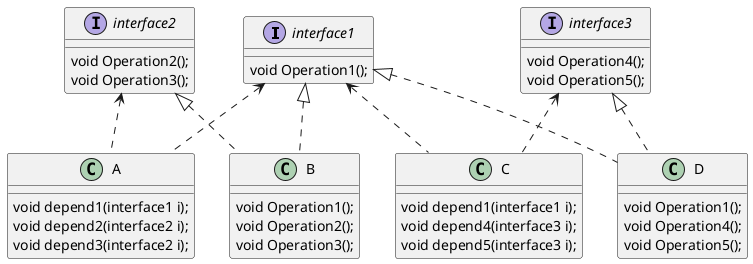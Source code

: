 @startuml

interface interface1{
void Operation1();
}
interface interface2{
void Operation2();
void Operation3();
}
interface interface3{
void Operation4();
void Operation5();
}

class A{
void depend1(interface1 i);
void depend2(interface2 i);
void depend3(interface2 i);
}

class C{
void depend1(interface1 i);
void depend4(interface3 i);
void depend5(interface3 i);
}

class B{
void Operation1();
void Operation2();
void Operation3();
}

class D{
void Operation1();
void Operation4();
void Operation5();
}

interface1 <.. A
interface2 <.. A

interface1 <.. C
interface3 <.. C

interface1 <|.. B
interface2 <|.. B

interface1 <|.. D
interface3 <|.. D

@enduml